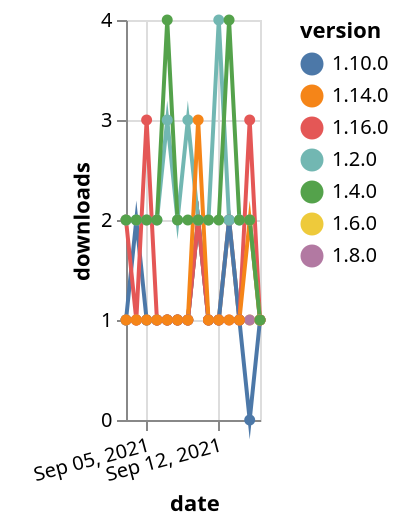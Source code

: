 {"$schema": "https://vega.github.io/schema/vega-lite/v5.json", "description": "A simple bar chart with embedded data.", "data": {"values": [{"date": "2021-09-03", "total": 253, "delta": 1, "version": "1.6.0"}, {"date": "2021-09-04", "total": 254, "delta": 1, "version": "1.6.0"}, {"date": "2021-09-05", "total": 255, "delta": 1, "version": "1.6.0"}, {"date": "2021-09-06", "total": 256, "delta": 1, "version": "1.6.0"}, {"date": "2021-09-07", "total": 257, "delta": 1, "version": "1.6.0"}, {"date": "2021-09-08", "total": 258, "delta": 1, "version": "1.6.0"}, {"date": "2021-09-09", "total": 259, "delta": 1, "version": "1.6.0"}, {"date": "2021-09-10", "total": 261, "delta": 2, "version": "1.6.0"}, {"date": "2021-09-11", "total": 262, "delta": 1, "version": "1.6.0"}, {"date": "2021-09-12", "total": 263, "delta": 1, "version": "1.6.0"}, {"date": "2021-09-13", "total": 265, "delta": 2, "version": "1.6.0"}, {"date": "2021-09-14", "total": 266, "delta": 1, "version": "1.6.0"}, {"date": "2021-09-15", "total": 267, "delta": 1, "version": "1.6.0"}, {"date": "2021-09-16", "total": 268, "delta": 1, "version": "1.6.0"}, {"date": "2021-09-03", "total": 211, "delta": 1, "version": "1.8.0"}, {"date": "2021-09-04", "total": 212, "delta": 1, "version": "1.8.0"}, {"date": "2021-09-05", "total": 213, "delta": 1, "version": "1.8.0"}, {"date": "2021-09-06", "total": 214, "delta": 1, "version": "1.8.0"}, {"date": "2021-09-07", "total": 215, "delta": 1, "version": "1.8.0"}, {"date": "2021-09-08", "total": 216, "delta": 1, "version": "1.8.0"}, {"date": "2021-09-09", "total": 217, "delta": 1, "version": "1.8.0"}, {"date": "2021-09-10", "total": 219, "delta": 2, "version": "1.8.0"}, {"date": "2021-09-11", "total": 220, "delta": 1, "version": "1.8.0"}, {"date": "2021-09-12", "total": 221, "delta": 1, "version": "1.8.0"}, {"date": "2021-09-13", "total": 223, "delta": 2, "version": "1.8.0"}, {"date": "2021-09-14", "total": 224, "delta": 1, "version": "1.8.0"}, {"date": "2021-09-15", "total": 225, "delta": 1, "version": "1.8.0"}, {"date": "2021-09-16", "total": 226, "delta": 1, "version": "1.8.0"}, {"date": "2021-09-03", "total": 196, "delta": 1, "version": "1.10.0"}, {"date": "2021-09-04", "total": 198, "delta": 2, "version": "1.10.0"}, {"date": "2021-09-05", "total": 199, "delta": 1, "version": "1.10.0"}, {"date": "2021-09-06", "total": 200, "delta": 1, "version": "1.10.0"}, {"date": "2021-09-07", "total": 201, "delta": 1, "version": "1.10.0"}, {"date": "2021-09-08", "total": 202, "delta": 1, "version": "1.10.0"}, {"date": "2021-09-09", "total": 203, "delta": 1, "version": "1.10.0"}, {"date": "2021-09-10", "total": 205, "delta": 2, "version": "1.10.0"}, {"date": "2021-09-11", "total": 206, "delta": 1, "version": "1.10.0"}, {"date": "2021-09-12", "total": 207, "delta": 1, "version": "1.10.0"}, {"date": "2021-09-13", "total": 209, "delta": 2, "version": "1.10.0"}, {"date": "2021-09-14", "total": 210, "delta": 1, "version": "1.10.0"}, {"date": "2021-09-15", "total": 210, "delta": 0, "version": "1.10.0"}, {"date": "2021-09-16", "total": 211, "delta": 1, "version": "1.10.0"}, {"date": "2021-09-03", "total": 123, "delta": 2, "version": "1.16.0"}, {"date": "2021-09-04", "total": 124, "delta": 1, "version": "1.16.0"}, {"date": "2021-09-05", "total": 127, "delta": 3, "version": "1.16.0"}, {"date": "2021-09-06", "total": 128, "delta": 1, "version": "1.16.0"}, {"date": "2021-09-07", "total": 129, "delta": 1, "version": "1.16.0"}, {"date": "2021-09-08", "total": 130, "delta": 1, "version": "1.16.0"}, {"date": "2021-09-09", "total": 131, "delta": 1, "version": "1.16.0"}, {"date": "2021-09-10", "total": 133, "delta": 2, "version": "1.16.0"}, {"date": "2021-09-11", "total": 134, "delta": 1, "version": "1.16.0"}, {"date": "2021-09-12", "total": 135, "delta": 1, "version": "1.16.0"}, {"date": "2021-09-13", "total": 136, "delta": 1, "version": "1.16.0"}, {"date": "2021-09-14", "total": 137, "delta": 1, "version": "1.16.0"}, {"date": "2021-09-15", "total": 140, "delta": 3, "version": "1.16.0"}, {"date": "2021-09-16", "total": 141, "delta": 1, "version": "1.16.0"}, {"date": "2021-09-03", "total": 2400, "delta": 2, "version": "1.2.0"}, {"date": "2021-09-04", "total": 2402, "delta": 2, "version": "1.2.0"}, {"date": "2021-09-05", "total": 2404, "delta": 2, "version": "1.2.0"}, {"date": "2021-09-06", "total": 2406, "delta": 2, "version": "1.2.0"}, {"date": "2021-09-07", "total": 2409, "delta": 3, "version": "1.2.0"}, {"date": "2021-09-08", "total": 2411, "delta": 2, "version": "1.2.0"}, {"date": "2021-09-09", "total": 2414, "delta": 3, "version": "1.2.0"}, {"date": "2021-09-10", "total": 2416, "delta": 2, "version": "1.2.0"}, {"date": "2021-09-11", "total": 2418, "delta": 2, "version": "1.2.0"}, {"date": "2021-09-12", "total": 2422, "delta": 4, "version": "1.2.0"}, {"date": "2021-09-13", "total": 2424, "delta": 2, "version": "1.2.0"}, {"date": "2021-09-14", "total": 2426, "delta": 2, "version": "1.2.0"}, {"date": "2021-09-15", "total": 2428, "delta": 2, "version": "1.2.0"}, {"date": "2021-09-16", "total": 2429, "delta": 1, "version": "1.2.0"}, {"date": "2021-09-03", "total": 201, "delta": 1, "version": "1.14.0"}, {"date": "2021-09-04", "total": 202, "delta": 1, "version": "1.14.0"}, {"date": "2021-09-05", "total": 203, "delta": 1, "version": "1.14.0"}, {"date": "2021-09-06", "total": 204, "delta": 1, "version": "1.14.0"}, {"date": "2021-09-07", "total": 205, "delta": 1, "version": "1.14.0"}, {"date": "2021-09-08", "total": 206, "delta": 1, "version": "1.14.0"}, {"date": "2021-09-09", "total": 207, "delta": 1, "version": "1.14.0"}, {"date": "2021-09-10", "total": 210, "delta": 3, "version": "1.14.0"}, {"date": "2021-09-11", "total": 211, "delta": 1, "version": "1.14.0"}, {"date": "2021-09-12", "total": 212, "delta": 1, "version": "1.14.0"}, {"date": "2021-09-13", "total": 213, "delta": 1, "version": "1.14.0"}, {"date": "2021-09-14", "total": 214, "delta": 1, "version": "1.14.0"}, {"date": "2021-09-15", "total": 216, "delta": 2, "version": "1.14.0"}, {"date": "2021-09-16", "total": 217, "delta": 1, "version": "1.14.0"}, {"date": "2021-09-03", "total": 2482, "delta": 2, "version": "1.4.0"}, {"date": "2021-09-04", "total": 2484, "delta": 2, "version": "1.4.0"}, {"date": "2021-09-05", "total": 2486, "delta": 2, "version": "1.4.0"}, {"date": "2021-09-06", "total": 2488, "delta": 2, "version": "1.4.0"}, {"date": "2021-09-07", "total": 2492, "delta": 4, "version": "1.4.0"}, {"date": "2021-09-08", "total": 2494, "delta": 2, "version": "1.4.0"}, {"date": "2021-09-09", "total": 2496, "delta": 2, "version": "1.4.0"}, {"date": "2021-09-10", "total": 2498, "delta": 2, "version": "1.4.0"}, {"date": "2021-09-11", "total": 2500, "delta": 2, "version": "1.4.0"}, {"date": "2021-09-12", "total": 2502, "delta": 2, "version": "1.4.0"}, {"date": "2021-09-13", "total": 2506, "delta": 4, "version": "1.4.0"}, {"date": "2021-09-14", "total": 2508, "delta": 2, "version": "1.4.0"}, {"date": "2021-09-15", "total": 2510, "delta": 2, "version": "1.4.0"}, {"date": "2021-09-16", "total": 2511, "delta": 1, "version": "1.4.0"}]}, "width": "container", "mark": {"type": "line", "point": {"filled": true}}, "encoding": {"x": {"field": "date", "type": "temporal", "timeUnit": "yearmonthdate", "title": "date", "axis": {"labelAngle": -15}}, "y": {"field": "delta", "type": "quantitative", "title": "downloads"}, "color": {"field": "version", "type": "nominal"}, "tooltip": {"field": "delta"}}}